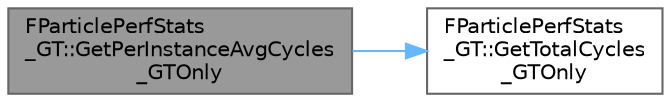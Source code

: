 digraph "FParticlePerfStats_GT::GetPerInstanceAvgCycles_GTOnly"
{
 // INTERACTIVE_SVG=YES
 // LATEX_PDF_SIZE
  bgcolor="transparent";
  edge [fontname=Helvetica,fontsize=10,labelfontname=Helvetica,labelfontsize=10];
  node [fontname=Helvetica,fontsize=10,shape=box,height=0.2,width=0.4];
  rankdir="LR";
  Node1 [id="Node000001",label="FParticlePerfStats\l_GT::GetPerInstanceAvgCycles\l_GTOnly",height=0.2,width=0.4,color="gray40", fillcolor="grey60", style="filled", fontcolor="black",tooltip=" "];
  Node1 -> Node2 [id="edge1_Node000001_Node000002",color="steelblue1",style="solid",tooltip=" "];
  Node2 [id="Node000002",label="FParticlePerfStats\l_GT::GetTotalCycles\l_GTOnly",height=0.2,width=0.4,color="grey40", fillcolor="white", style="filled",URL="$d4/d3d/structFParticlePerfStats__GT.html#a9ebef5ead8b6a3046a2cce637de4cb0e",tooltip=" "];
}

